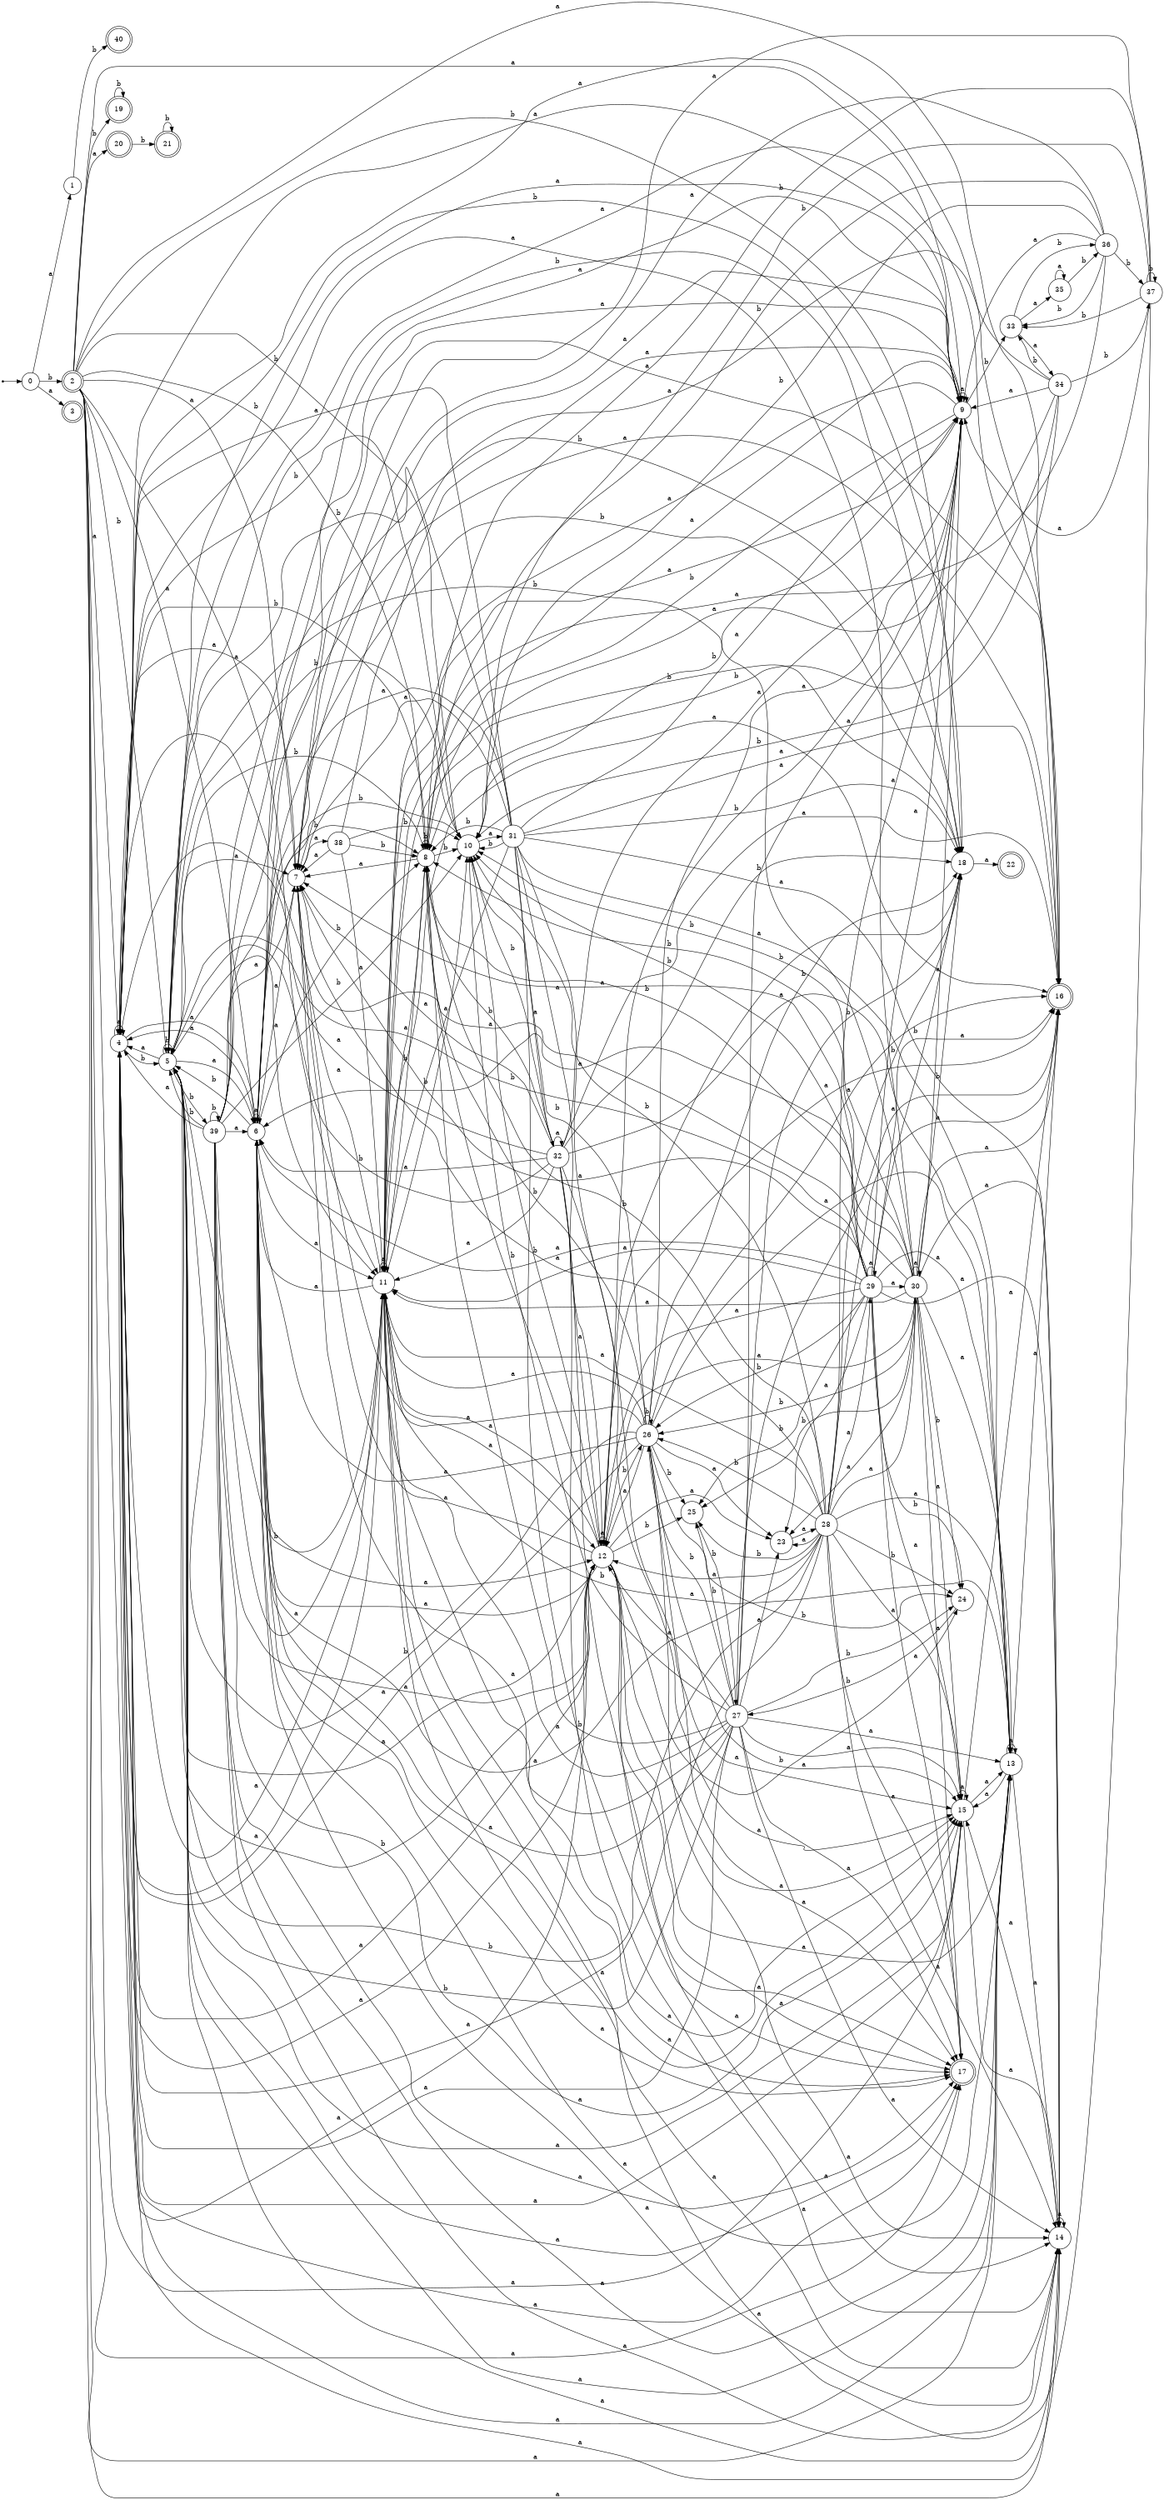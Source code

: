 digraph finite_state_machine {
rankdir=LR;
size="20,20";
node [shape = point]; "dummy0"
node [shape = circle]; "0";
"dummy0" -> "0";
node [shape = circle]; "1";
node [shape = doublecircle]; "2";node [shape = doublecircle]; "3";node [shape = circle]; "4";
node [shape = circle]; "5";
node [shape = circle]; "6";
node [shape = circle]; "7";
node [shape = circle]; "8";
node [shape = circle]; "9";
node [shape = circle]; "10";
node [shape = circle]; "11";
node [shape = circle]; "12";
node [shape = circle]; "13";
node [shape = circle]; "14";
node [shape = circle]; "15";
node [shape = doublecircle]; "16";node [shape = doublecircle]; "17";node [shape = circle]; "18";
node [shape = doublecircle]; "19";node [shape = doublecircle]; "20";node [shape = doublecircle]; "21";node [shape = doublecircle]; "22";node [shape = circle]; "23";
node [shape = circle]; "24";
node [shape = circle]; "25";
node [shape = circle]; "26";
node [shape = circle]; "27";
node [shape = circle]; "28";
node [shape = circle]; "29";
node [shape = circle]; "30";
node [shape = circle]; "31";
node [shape = circle]; "32";
node [shape = circle]; "33";
node [shape = circle]; "34";
node [shape = circle]; "35";
node [shape = circle]; "36";
node [shape = circle]; "37";
node [shape = circle]; "38";
node [shape = circle]; "39";
node [shape = doublecircle]; "40";"0" -> "1" [label = "a"];
 "0" -> "3" [label = "a"];
 "0" -> "2" [label = "b"];
 "2" -> "4" [label = "a"];
 "2" -> "6" [label = "a"];
 "2" -> "7" [label = "a"];
 "2" -> "9" [label = "a"];
 "2" -> "11" [label = "a"];
 "2" -> "12" [label = "a"];
 "2" -> "13" [label = "a"];
 "2" -> "14" [label = "a"];
 "2" -> "15" [label = "a"];
 "2" -> "16" [label = "a"];
 "2" -> "17" [label = "a"];
 "2" -> "20" [label = "a"];
 "2" -> "18" [label = "b"];
 "2" -> "19" [label = "b"];
 "2" -> "5" [label = "b"];
 "2" -> "8" [label = "b"];
 "2" -> "10" [label = "b"];
 "20" -> "21" [label = "b"];
 "21" -> "21" [label = "b"];
 "19" -> "19" [label = "b"];
 "18" -> "22" [label = "a"];
 "15" -> "16" [label = "a"];
 "15" -> "13" [label = "a"];
 "15" -> "14" [label = "a"];
 "15" -> "15" [label = "a"];
 "14" -> "14" [label = "a"];
 "14" -> "15" [label = "a"];
 "13" -> "16" [label = "a"];
 "13" -> "13" [label = "a"];
 "13" -> "14" [label = "a"];
 "13" -> "15" [label = "a"];
 "12" -> "4" [label = "a"];
 "12" -> "6" [label = "a"];
 "12" -> "7" [label = "a"];
 "12" -> "9" [label = "a"];
 "12" -> "11" [label = "a"];
 "12" -> "12" [label = "a"];
 "12" -> "13" [label = "a"];
 "12" -> "14" [label = "a"];
 "12" -> "15" [label = "a"];
 "12" -> "16" [label = "a"];
 "12" -> "17" [label = "a"];
 "12" -> "23" [label = "a"];
 "12" -> "18" [label = "b"];
 "12" -> "26" [label = "b"];
 "12" -> "5" [label = "b"];
 "12" -> "8" [label = "b"];
 "12" -> "24" [label = "b"];
 "12" -> "10" [label = "b"];
 "12" -> "25" [label = "b"];
 "26" -> "18" [label = "b"];
 "26" -> "26" [label = "b"];
 "26" -> "5" [label = "b"];
 "26" -> "8" [label = "b"];
 "26" -> "24" [label = "b"];
 "26" -> "10" [label = "b"];
 "26" -> "25" [label = "b"];
 "26" -> "4" [label = "a"];
 "26" -> "6" [label = "a"];
 "26" -> "7" [label = "a"];
 "26" -> "9" [label = "a"];
 "26" -> "11" [label = "a"];
 "26" -> "12" [label = "a"];
 "26" -> "13" [label = "a"];
 "26" -> "14" [label = "a"];
 "26" -> "15" [label = "a"];
 "26" -> "16" [label = "a"];
 "26" -> "17" [label = "a"];
 "26" -> "23" [label = "a"];
 "25" -> "27" [label = "b"];
 "27" -> "18" [label = "b"];
 "27" -> "26" [label = "b"];
 "27" -> "5" [label = "b"];
 "27" -> "8" [label = "b"];
 "27" -> "24" [label = "b"];
 "27" -> "10" [label = "b"];
 "27" -> "25" [label = "b"];
 "27" -> "4" [label = "a"];
 "27" -> "6" [label = "a"];
 "27" -> "7" [label = "a"];
 "27" -> "9" [label = "a"];
 "27" -> "11" [label = "a"];
 "27" -> "12" [label = "a"];
 "27" -> "13" [label = "a"];
 "27" -> "14" [label = "a"];
 "27" -> "15" [label = "a"];
 "27" -> "16" [label = "a"];
 "27" -> "17" [label = "a"];
 "27" -> "23" [label = "a"];
 "24" -> "27" [label = "b"];
 "23" -> "28" [label = "a"];
 "28" -> "4" [label = "a"];
 "28" -> "6" [label = "a"];
 "28" -> "7" [label = "a"];
 "28" -> "9" [label = "a"];
 "28" -> "11" [label = "a"];
 "28" -> "12" [label = "a"];
 "28" -> "13" [label = "a"];
 "28" -> "14" [label = "a"];
 "28" -> "15" [label = "a"];
 "28" -> "16" [label = "a"];
 "28" -> "17" [label = "a"];
 "28" -> "23" [label = "a"];
 "28" -> "29" [label = "a"];
 "28" -> "30" [label = "a"];
 "28" -> "18" [label = "b"];
 "28" -> "26" [label = "b"];
 "28" -> "5" [label = "b"];
 "28" -> "8" [label = "b"];
 "28" -> "24" [label = "b"];
 "28" -> "10" [label = "b"];
 "28" -> "25" [label = "b"];
 "30" -> "4" [label = "a"];
 "30" -> "6" [label = "a"];
 "30" -> "7" [label = "a"];
 "30" -> "9" [label = "a"];
 "30" -> "11" [label = "a"];
 "30" -> "12" [label = "a"];
 "30" -> "13" [label = "a"];
 "30" -> "14" [label = "a"];
 "30" -> "15" [label = "a"];
 "30" -> "16" [label = "a"];
 "30" -> "17" [label = "a"];
 "30" -> "23" [label = "a"];
 "30" -> "30" [label = "a"];
 "30" -> "18" [label = "b"];
 "30" -> "26" [label = "b"];
 "30" -> "5" [label = "b"];
 "30" -> "8" [label = "b"];
 "30" -> "24" [label = "b"];
 "30" -> "10" [label = "b"];
 "30" -> "25" [label = "b"];
 "29" -> "4" [label = "a"];
 "29" -> "6" [label = "a"];
 "29" -> "7" [label = "a"];
 "29" -> "9" [label = "a"];
 "29" -> "11" [label = "a"];
 "29" -> "12" [label = "a"];
 "29" -> "13" [label = "a"];
 "29" -> "14" [label = "a"];
 "29" -> "15" [label = "a"];
 "29" -> "16" [label = "a"];
 "29" -> "17" [label = "a"];
 "29" -> "23" [label = "a"];
 "29" -> "29" [label = "a"];
 "29" -> "30" [label = "a"];
 "29" -> "18" [label = "b"];
 "29" -> "26" [label = "b"];
 "29" -> "5" [label = "b"];
 "29" -> "8" [label = "b"];
 "29" -> "24" [label = "b"];
 "29" -> "10" [label = "b"];
 "29" -> "25" [label = "b"];
 "11" -> "4" [label = "a"];
 "11" -> "6" [label = "a"];
 "11" -> "7" [label = "a"];
 "11" -> "9" [label = "a"];
 "11" -> "11" [label = "a"];
 "11" -> "12" [label = "a"];
 "11" -> "13" [label = "a"];
 "11" -> "14" [label = "a"];
 "11" -> "15" [label = "a"];
 "11" -> "16" [label = "a"];
 "11" -> "17" [label = "a"];
 "11" -> "8" [label = "b"];
 "11" -> "10" [label = "b"];
 "11" -> "18" [label = "b"];
 "11" -> "5" [label = "b"];
 "10" -> "31" [label = "a"];
 "31" -> "8" [label = "b"];
 "31" -> "10" [label = "b"];
 "31" -> "18" [label = "b"];
 "31" -> "5" [label = "b"];
 "31" -> "32" [label = "a"];
 "31" -> "4" [label = "a"];
 "31" -> "6" [label = "a"];
 "31" -> "7" [label = "a"];
 "31" -> "9" [label = "a"];
 "31" -> "11" [label = "a"];
 "31" -> "12" [label = "a"];
 "31" -> "13" [label = "a"];
 "31" -> "14" [label = "a"];
 "31" -> "15" [label = "a"];
 "31" -> "16" [label = "a"];
 "31" -> "17" [label = "a"];
 "32" -> "32" [label = "a"];
 "32" -> "4" [label = "a"];
 "32" -> "6" [label = "a"];
 "32" -> "7" [label = "a"];
 "32" -> "9" [label = "a"];
 "32" -> "11" [label = "a"];
 "32" -> "12" [label = "a"];
 "32" -> "13" [label = "a"];
 "32" -> "14" [label = "a"];
 "32" -> "15" [label = "a"];
 "32" -> "16" [label = "a"];
 "32" -> "17" [label = "a"];
 "32" -> "8" [label = "b"];
 "32" -> "10" [label = "b"];
 "32" -> "18" [label = "b"];
 "32" -> "5" [label = "b"];
 "9" -> "9" [label = "a"];
 "9" -> "11" [label = "a"];
 "9" -> "7" [label = "a"];
 "9" -> "8" [label = "b"];
 "9" -> "33" [label = "b"];
 "9" -> "10" [label = "b"];
 "33" -> "34" [label = "a"];
 "33" -> "35" [label = "a"];
 "33" -> "36" [label = "b"];
 "36" -> "8" [label = "b"];
 "36" -> "33" [label = "b"];
 "36" -> "10" [label = "b"];
 "36" -> "37" [label = "b"];
 "36" -> "9" [label = "a"];
 "36" -> "11" [label = "a"];
 "36" -> "7" [label = "a"];
 "37" -> "8" [label = "b"];
 "37" -> "33" [label = "b"];
 "37" -> "10" [label = "b"];
 "37" -> "37" [label = "b"];
 "37" -> "9" [label = "a"];
 "37" -> "11" [label = "a"];
 "37" -> "7" [label = "a"];
 "35" -> "35" [label = "a"];
 "35" -> "36" [label = "b"];
 "34" -> "8" [label = "b"];
 "34" -> "33" [label = "b"];
 "34" -> "10" [label = "b"];
 "34" -> "37" [label = "b"];
 "34" -> "9" [label = "a"];
 "34" -> "11" [label = "a"];
 "34" -> "7" [label = "a"];
 "8" -> "8" [label = "b"];
 "8" -> "10" [label = "b"];
 "8" -> "9" [label = "a"];
 "8" -> "11" [label = "a"];
 "8" -> "7" [label = "a"];
 "7" -> "38" [label = "a"];
 "38" -> "9" [label = "a"];
 "38" -> "11" [label = "a"];
 "38" -> "7" [label = "a"];
 "38" -> "8" [label = "b"];
 "38" -> "10" [label = "b"];
 "6" -> "4" [label = "a"];
 "6" -> "6" [label = "a"];
 "6" -> "7" [label = "a"];
 "6" -> "9" [label = "a"];
 "6" -> "11" [label = "a"];
 "6" -> "12" [label = "a"];
 "6" -> "13" [label = "a"];
 "6" -> "14" [label = "a"];
 "6" -> "15" [label = "a"];
 "6" -> "16" [label = "a"];
 "6" -> "17" [label = "a"];
 "6" -> "8" [label = "b"];
 "6" -> "10" [label = "b"];
 "6" -> "18" [label = "b"];
 "6" -> "5" [label = "b"];
 "5" -> "18" [label = "b"];
 "5" -> "5" [label = "b"];
 "5" -> "39" [label = "b"];
 "5" -> "8" [label = "b"];
 "5" -> "10" [label = "b"];
 "5" -> "4" [label = "a"];
 "5" -> "6" [label = "a"];
 "5" -> "7" [label = "a"];
 "5" -> "9" [label = "a"];
 "5" -> "11" [label = "a"];
 "5" -> "12" [label = "a"];
 "5" -> "13" [label = "a"];
 "5" -> "14" [label = "a"];
 "5" -> "15" [label = "a"];
 "5" -> "16" [label = "a"];
 "5" -> "17" [label = "a"];
 "39" -> "18" [label = "b"];
 "39" -> "5" [label = "b"];
 "39" -> "39" [label = "b"];
 "39" -> "8" [label = "b"];
 "39" -> "10" [label = "b"];
 "39" -> "4" [label = "a"];
 "39" -> "6" [label = "a"];
 "39" -> "7" [label = "a"];
 "39" -> "9" [label = "a"];
 "39" -> "11" [label = "a"];
 "39" -> "12" [label = "a"];
 "39" -> "13" [label = "a"];
 "39" -> "14" [label = "a"];
 "39" -> "15" [label = "a"];
 "39" -> "16" [label = "a"];
 "39" -> "17" [label = "a"];
 "4" -> "4" [label = "a"];
 "4" -> "6" [label = "a"];
 "4" -> "7" [label = "a"];
 "4" -> "9" [label = "a"];
 "4" -> "11" [label = "a"];
 "4" -> "12" [label = "a"];
 "4" -> "13" [label = "a"];
 "4" -> "14" [label = "a"];
 "4" -> "15" [label = "a"];
 "4" -> "16" [label = "a"];
 "4" -> "17" [label = "a"];
 "4" -> "8" [label = "b"];
 "4" -> "10" [label = "b"];
 "4" -> "18" [label = "b"];
 "4" -> "5" [label = "b"];
 "1" -> "40" [label = "b"];
 }
